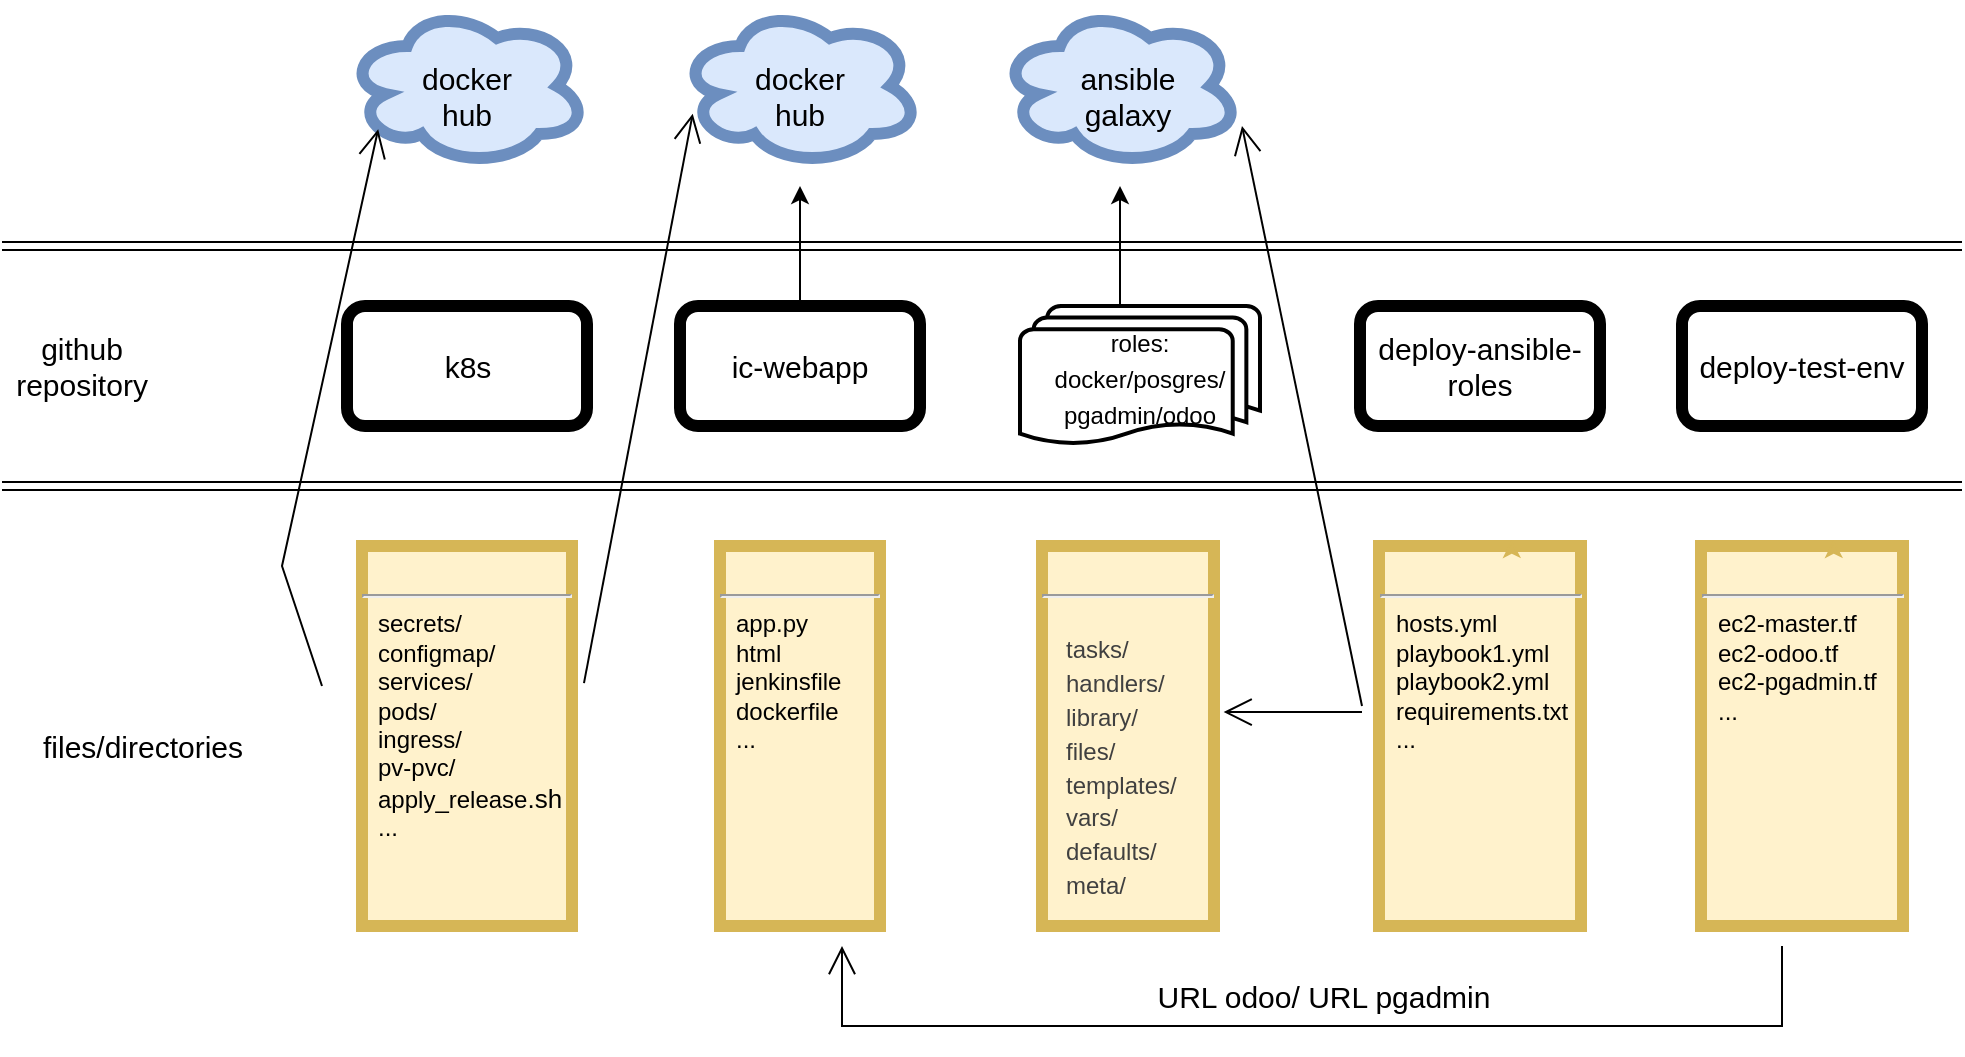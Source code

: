 <mxfile version="16.2.7" type="github">
  <diagram id="ZeBfRk2dOWByRmsT1V4G" name="Page-1">
    <mxGraphModel dx="1038" dy="579" grid="1" gridSize="10" guides="1" tooltips="1" connect="1" arrows="1" fold="1" page="1" pageScale="1" pageWidth="1169" pageHeight="827" math="0" shadow="0">
      <root>
        <mxCell id="0" />
        <mxCell id="1" parent="0" />
        <mxCell id="jtCU4074a3mI-ceyGWHn-13" value="" style="ellipse;shape=cloud;whiteSpace=wrap;html=1;fontSize=15;strokeWidth=6;fillColor=#dae8fc;strokeColor=#6c8ebf;" vertex="1" parent="1">
          <mxGeometry x="292.5" y="130" width="120" height="80" as="geometry" />
        </mxCell>
        <mxCell id="dc6btwLu6tQNZGXYXvcv-23" value="" style="ellipse;shape=cloud;whiteSpace=wrap;html=1;fontSize=15;strokeWidth=6;fillColor=#dae8fc;strokeColor=#6c8ebf;" parent="1" vertex="1">
          <mxGeometry x="619" y="130" width="120" height="80" as="geometry" />
        </mxCell>
        <mxCell id="dc6btwLu6tQNZGXYXvcv-21" value="" style="ellipse;shape=cloud;whiteSpace=wrap;html=1;fontSize=15;strokeWidth=6;fillColor=#dae8fc;strokeColor=#6c8ebf;" parent="1" vertex="1">
          <mxGeometry x="459" y="130" width="120" height="80" as="geometry" />
        </mxCell>
        <mxCell id="dc6btwLu6tQNZGXYXvcv-1" value="" style="shape=link;html=1;rounded=0;" parent="1" edge="1">
          <mxGeometry width="100" relative="1" as="geometry">
            <mxPoint x="120" y="250" as="sourcePoint" />
            <mxPoint x="1100" y="250" as="targetPoint" />
          </mxGeometry>
        </mxCell>
        <mxCell id="dc6btwLu6tQNZGXYXvcv-2" value="" style="shape=link;html=1;rounded=0;" parent="1" edge="1">
          <mxGeometry width="100" relative="1" as="geometry">
            <mxPoint x="120" y="370" as="sourcePoint" />
            <mxPoint x="1100" y="370" as="targetPoint" />
          </mxGeometry>
        </mxCell>
        <mxCell id="dc6btwLu6tQNZGXYXvcv-3" value="docker hub" style="text;html=1;strokeColor=none;fillColor=none;align=center;verticalAlign=middle;whiteSpace=wrap;rounded=0;strokeWidth=6;fontSize=15;" parent="1" vertex="1">
          <mxGeometry x="489" y="160" width="60" height="30" as="geometry" />
        </mxCell>
        <mxCell id="dc6btwLu6tQNZGXYXvcv-5" value="ansible galaxy" style="text;html=1;strokeColor=none;fillColor=none;align=center;verticalAlign=middle;whiteSpace=wrap;rounded=0;fontSize=15;" parent="1" vertex="1">
          <mxGeometry x="653" y="160" width="60" height="30" as="geometry" />
        </mxCell>
        <mxCell id="dc6btwLu6tQNZGXYXvcv-13" style="edgeStyle=orthogonalEdgeStyle;rounded=0;orthogonalLoop=1;jettySize=auto;html=1;exitX=0.5;exitY=0;exitDx=0;exitDy=0;fontSize=12;" parent="1" source="dc6btwLu6tQNZGXYXvcv-9" edge="1">
          <mxGeometry relative="1" as="geometry">
            <mxPoint x="519" y="220" as="targetPoint" />
          </mxGeometry>
        </mxCell>
        <mxCell id="dc6btwLu6tQNZGXYXvcv-9" value="ic-webapp" style="rounded=1;whiteSpace=wrap;html=1;fontSize=15;strokeWidth=6;" parent="1" vertex="1">
          <mxGeometry x="459" y="280" width="120" height="60" as="geometry" />
        </mxCell>
        <mxCell id="dc6btwLu6tQNZGXYXvcv-11" value="&lt;font style=&quot;font-size: 12px ; line-height: 0.9&quot;&gt;roles:&lt;br&gt;docker/posgres/&lt;br&gt;pgadmin/odoo&lt;/font&gt;" style="strokeWidth=2;html=1;shape=mxgraph.flowchart.multi-document;whiteSpace=wrap;fontSize=15;spacing=0;align=center;" parent="1" vertex="1">
          <mxGeometry x="629" y="280" width="120" height="70" as="geometry" />
        </mxCell>
        <mxCell id="dc6btwLu6tQNZGXYXvcv-17" value="" style="endArrow=classic;html=1;rounded=0;fontSize=12;" parent="1" edge="1">
          <mxGeometry width="50" height="50" relative="1" as="geometry">
            <mxPoint x="679" y="280" as="sourcePoint" />
            <mxPoint x="679" y="220" as="targetPoint" />
          </mxGeometry>
        </mxCell>
        <mxCell id="dc6btwLu6tQNZGXYXvcv-19" value="&lt;font style=&quot;font-size: 15px&quot;&gt;github repository&lt;/font&gt;" style="text;html=1;strokeColor=none;fillColor=none;align=center;verticalAlign=middle;whiteSpace=wrap;rounded=0;fontSize=12;" parent="1" vertex="1">
          <mxGeometry x="130" y="295" width="60" height="30" as="geometry" />
        </mxCell>
        <mxCell id="dc6btwLu6tQNZGXYXvcv-33" value="&lt;p style=&quot;margin: 0px ; margin-top: 4px ; text-align: center ; text-decoration: underline&quot;&gt;&lt;br&gt;&lt;/p&gt;&lt;hr&gt;&lt;p style=&quot;margin: 0px ; margin-left: 8px&quot;&gt;app.py&lt;/p&gt;&lt;p style=&quot;margin: 0px ; margin-left: 8px&quot;&gt;html&lt;br&gt;&lt;/p&gt;&lt;p style=&quot;margin: 0px ; margin-left: 8px&quot;&gt;jenkinsfile&lt;/p&gt;&lt;p style=&quot;margin: 0px ; margin-left: 8px&quot;&gt;dockerfile&lt;/p&gt;&lt;p style=&quot;margin: 0px ; margin-left: 8px&quot;&gt;...&lt;/p&gt;" style="verticalAlign=top;align=left;overflow=fill;fontSize=12;fontFamily=Helvetica;html=1;strokeWidth=6;fillColor=#fff2cc;strokeColor=#d6b656;" parent="1" vertex="1">
          <mxGeometry x="479" y="400" width="80" height="190" as="geometry" />
        </mxCell>
        <mxCell id="dc6btwLu6tQNZGXYXvcv-35" value="&lt;p style=&quot;margin: 0px ; margin-top: 4px ; text-align: center ; text-decoration: underline&quot;&gt;&lt;br&gt;&lt;/p&gt;&lt;hr&gt;&lt;pre style=&quot;box-sizing: border-box ; line-height: 1.4 ; margin-top: 0px ; margin-bottom: 0px ; padding: 12px ; overflow: auto ; color: rgb(64 , 64 , 64)&quot;&gt;&lt;font face=&quot;Helvetica&quot;&gt;tasks/&lt;br&gt;handlers/&lt;br&gt;library/&lt;br&gt;files/&lt;br&gt;templates/&lt;br&gt;vars/&lt;br&gt;defaults/&lt;br&gt;meta/&lt;/font&gt;&lt;/pre&gt;" style="verticalAlign=top;align=left;overflow=fill;fontSize=12;fontFamily=Helvetica;html=1;strokeWidth=6;fillColor=#fff2cc;strokeColor=#d6b656;" parent="1" vertex="1">
          <mxGeometry x="640" y="400" width="86" height="190" as="geometry" />
        </mxCell>
        <mxCell id="dc6btwLu6tQNZGXYXvcv-37" value="files/directories" style="text;html=1;align=center;verticalAlign=middle;resizable=0;points=[];autosize=1;strokeColor=none;fillColor=none;fontSize=15;fontFamily=Helvetica;" parent="1" vertex="1">
          <mxGeometry x="130" y="490" width="120" height="20" as="geometry" />
        </mxCell>
        <mxCell id="dc6btwLu6tQNZGXYXvcv-38" value="&lt;p style=&quot;margin: 0px ; margin-top: 4px ; text-align: center ; text-decoration: underline&quot;&gt;&lt;br&gt;&lt;/p&gt;&lt;hr&gt;&lt;p style=&quot;margin: 0px ; margin-left: 8px&quot;&gt;hosts.yml&lt;/p&gt;&lt;p style=&quot;margin: 0px ; margin-left: 8px&quot;&gt;playbook1.yml&lt;br&gt;&lt;/p&gt;&lt;p style=&quot;margin: 0px ; margin-left: 8px&quot;&gt;playbook2.yml&lt;/p&gt;&lt;p style=&quot;margin: 0px ; margin-left: 8px&quot;&gt;requirements.txt&lt;/p&gt;&lt;p style=&quot;margin: 0px ; margin-left: 8px&quot;&gt;...&lt;/p&gt;" style="verticalAlign=top;align=left;overflow=fill;fontSize=12;fontFamily=Helvetica;html=1;strokeWidth=6;fillColor=#fff2cc;strokeColor=#d6b656;" parent="1" vertex="1">
          <mxGeometry x="808.5" y="400" width="101" height="190" as="geometry" />
        </mxCell>
        <mxCell id="dc6btwLu6tQNZGXYXvcv-39" value="deploy-ansible-roles" style="rounded=1;whiteSpace=wrap;html=1;fontSize=15;strokeWidth=6;" parent="1" vertex="1">
          <mxGeometry x="799" y="280" width="120" height="60" as="geometry" />
        </mxCell>
        <mxCell id="dc6btwLu6tQNZGXYXvcv-40" style="edgeStyle=orthogonalEdgeStyle;rounded=0;orthogonalLoop=1;jettySize=auto;html=1;exitX=0.5;exitY=0;exitDx=0;exitDy=0;entryX=0.656;entryY=-0.016;entryDx=0;entryDy=0;entryPerimeter=0;fontFamily=Helvetica;fontSize=15;fillColor=#fff2cc;strokeColor=#d6b656;" parent="1" source="dc6btwLu6tQNZGXYXvcv-38" target="dc6btwLu6tQNZGXYXvcv-38" edge="1">
          <mxGeometry relative="1" as="geometry" />
        </mxCell>
        <mxCell id="dc6btwLu6tQNZGXYXvcv-45" value="&lt;p style=&quot;margin: 0px ; margin-top: 4px ; text-align: center ; text-decoration: underline&quot;&gt;&lt;br&gt;&lt;/p&gt;&lt;hr&gt;&lt;p style=&quot;margin: 0px ; margin-left: 8px&quot;&gt;ec2-master.tf&lt;/p&gt;&lt;p style=&quot;margin: 0px ; margin-left: 8px&quot;&gt;ec2-odoo.tf&lt;br&gt;&lt;/p&gt;&lt;p style=&quot;margin: 0px ; margin-left: 8px&quot;&gt;ec2-pgadmin.tf&lt;/p&gt;&lt;p style=&quot;margin: 0px ; margin-left: 8px&quot;&gt;...&lt;/p&gt;" style="verticalAlign=top;align=left;overflow=fill;fontSize=12;fontFamily=Helvetica;html=1;strokeWidth=6;fillColor=#fff2cc;strokeColor=#d6b656;" parent="1" vertex="1">
          <mxGeometry x="969.5" y="400" width="101" height="190" as="geometry" />
        </mxCell>
        <mxCell id="dc6btwLu6tQNZGXYXvcv-46" value="deploy-test-env" style="rounded=1;whiteSpace=wrap;html=1;fontSize=15;strokeWidth=6;" parent="1" vertex="1">
          <mxGeometry x="960" y="280" width="120" height="60" as="geometry" />
        </mxCell>
        <mxCell id="dc6btwLu6tQNZGXYXvcv-47" style="edgeStyle=orthogonalEdgeStyle;rounded=0;orthogonalLoop=1;jettySize=auto;html=1;exitX=0.5;exitY=0;exitDx=0;exitDy=0;entryX=0.656;entryY=-0.016;entryDx=0;entryDy=0;entryPerimeter=0;fontFamily=Helvetica;fontSize=15;fillColor=#fff2cc;strokeColor=#d6b656;" parent="1" source="dc6btwLu6tQNZGXYXvcv-45" target="dc6btwLu6tQNZGXYXvcv-45" edge="1">
          <mxGeometry relative="1" as="geometry" />
        </mxCell>
        <mxCell id="jtCU4074a3mI-ceyGWHn-5" value="" style="endArrow=open;endFill=1;endSize=12;html=1;rounded=0;fontFamily=Helvetica;fontSize=15;entryX=1.056;entryY=0.437;entryDx=0;entryDy=0;entryPerimeter=0;" edge="1" parent="1" target="dc6btwLu6tQNZGXYXvcv-35">
          <mxGeometry width="160" relative="1" as="geometry">
            <mxPoint x="800" y="483" as="sourcePoint" />
            <mxPoint x="900" y="520" as="targetPoint" />
          </mxGeometry>
        </mxCell>
        <mxCell id="jtCU4074a3mI-ceyGWHn-6" value="" style="endArrow=open;endFill=1;endSize=12;html=1;rounded=0;fontFamily=Helvetica;fontSize=15;" edge="1" parent="1">
          <mxGeometry width="160" relative="1" as="geometry">
            <mxPoint x="1010" y="600" as="sourcePoint" />
            <mxPoint x="540" y="600" as="targetPoint" />
            <Array as="points">
              <mxPoint x="1010" y="640" />
              <mxPoint x="540" y="640" />
            </Array>
          </mxGeometry>
        </mxCell>
        <mxCell id="jtCU4074a3mI-ceyGWHn-8" value="URL odoo/ URL pgadmin" style="text;html=1;strokeColor=none;fillColor=none;align=center;verticalAlign=middle;whiteSpace=wrap;rounded=0;fontFamily=Helvetica;fontSize=15;" vertex="1" parent="1">
          <mxGeometry x="694" y="610" width="174" height="30" as="geometry" />
        </mxCell>
        <mxCell id="jtCU4074a3mI-ceyGWHn-12" value="docker hub" style="text;html=1;strokeColor=none;fillColor=none;align=center;verticalAlign=middle;whiteSpace=wrap;rounded=0;strokeWidth=6;fontSize=15;" vertex="1" parent="1">
          <mxGeometry x="346.25" y="160" width="12.5" height="30" as="geometry" />
        </mxCell>
        <mxCell id="jtCU4074a3mI-ceyGWHn-17" value="" style="endArrow=open;endFill=1;endSize=12;html=1;rounded=0;fontFamily=Helvetica;fontSize=12;" edge="1" parent="1">
          <mxGeometry width="160" relative="1" as="geometry">
            <mxPoint x="800" y="480" as="sourcePoint" />
            <mxPoint x="740" y="190" as="targetPoint" />
          </mxGeometry>
        </mxCell>
        <mxCell id="jtCU4074a3mI-ceyGWHn-20" value="" style="endArrow=open;endFill=1;endSize=12;html=1;rounded=0;fontFamily=Helvetica;fontSize=12;startArrow=none;entryX=0.13;entryY=0.77;entryDx=0;entryDy=0;entryPerimeter=0;" edge="1" parent="1" target="jtCU4074a3mI-ceyGWHn-13">
          <mxGeometry width="160" relative="1" as="geometry">
            <mxPoint x="280" y="470" as="sourcePoint" />
            <mxPoint x="200" y="240" as="targetPoint" />
            <Array as="points">
              <mxPoint x="260" y="410" />
            </Array>
          </mxGeometry>
        </mxCell>
        <mxCell id="jtCU4074a3mI-ceyGWHn-21" value="" style="endArrow=open;endFill=1;endSize=12;html=1;rounded=0;fontFamily=Helvetica;fontSize=12;entryX=0.053;entryY=0.673;entryDx=0;entryDy=0;entryPerimeter=0;exitX=1.057;exitY=0.361;exitDx=0;exitDy=0;exitPerimeter=0;" edge="1" parent="1" source="jtCU4074a3mI-ceyGWHn-15" target="dc6btwLu6tQNZGXYXvcv-21">
          <mxGeometry width="160" relative="1" as="geometry">
            <mxPoint x="400" y="460" as="sourcePoint" />
            <mxPoint x="480" y="370" as="targetPoint" />
          </mxGeometry>
        </mxCell>
        <mxCell id="jtCU4074a3mI-ceyGWHn-15" value="&lt;p style=&quot;margin: 0px ; margin-top: 4px ; text-align: center ; text-decoration: underline&quot;&gt;&lt;br&gt;&lt;/p&gt;&lt;hr&gt;&lt;p style=&quot;margin: 0px ; margin-left: 8px&quot;&gt;secrets/&lt;/p&gt;&lt;p style=&quot;margin: 0px ; margin-left: 8px&quot;&gt;configmap/&lt;br&gt;&lt;/p&gt;&lt;p style=&quot;margin: 0px ; margin-left: 8px&quot;&gt;services/&lt;/p&gt;&lt;p style=&quot;margin: 0px ; margin-left: 8px&quot;&gt;pods/&lt;/p&gt;&lt;p style=&quot;margin: 0px ; margin-left: 8px&quot;&gt;ingress/&lt;/p&gt;&lt;p style=&quot;margin: 0px ; margin-left: 8px&quot;&gt;pv-pvc/&lt;/p&gt;&lt;p style=&quot;margin: 0px 0px 0px 8px&quot;&gt;&lt;font style=&quot;font-size: 12px&quot;&gt;apply_release&lt;/font&gt;&lt;span style=&quot;font-size: 13px&quot;&gt;.sh&lt;/span&gt;&lt;br&gt;&lt;/p&gt;&lt;p style=&quot;margin: 0px ; margin-left: 8px&quot;&gt;...&lt;/p&gt;" style="verticalAlign=top;align=left;overflow=fill;fontSize=12;fontFamily=Helvetica;html=1;strokeWidth=6;fillColor=#fff2cc;strokeColor=#d6b656;" vertex="1" parent="1">
          <mxGeometry x="300" y="400" width="105" height="190" as="geometry" />
        </mxCell>
        <mxCell id="jtCU4074a3mI-ceyGWHn-14" value="k8s" style="rounded=1;whiteSpace=wrap;html=1;fontSize=15;strokeWidth=6;" vertex="1" parent="1">
          <mxGeometry x="292.5" y="280" width="120" height="60" as="geometry" />
        </mxCell>
      </root>
    </mxGraphModel>
  </diagram>
</mxfile>
